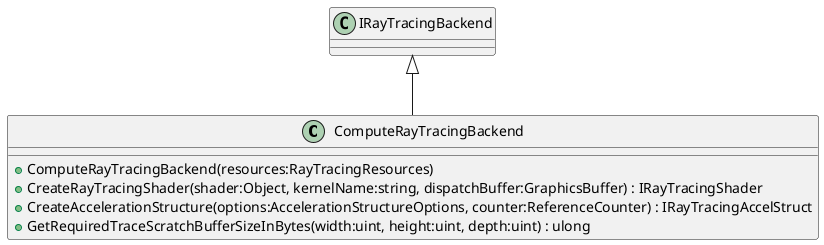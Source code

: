 @startuml
class ComputeRayTracingBackend {
    + ComputeRayTracingBackend(resources:RayTracingResources)
    + CreateRayTracingShader(shader:Object, kernelName:string, dispatchBuffer:GraphicsBuffer) : IRayTracingShader
    + CreateAccelerationStructure(options:AccelerationStructureOptions, counter:ReferenceCounter) : IRayTracingAccelStruct
    + GetRequiredTraceScratchBufferSizeInBytes(width:uint, height:uint, depth:uint) : ulong
}
IRayTracingBackend <|-- ComputeRayTracingBackend
@enduml

